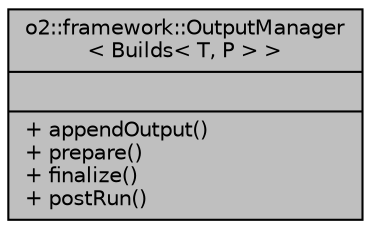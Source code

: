 digraph "o2::framework::OutputManager&lt; Builds&lt; T, P &gt; &gt;"
{
 // INTERACTIVE_SVG=YES
  bgcolor="transparent";
  edge [fontname="Helvetica",fontsize="10",labelfontname="Helvetica",labelfontsize="10"];
  node [fontname="Helvetica",fontsize="10",shape=record];
  Node1 [label="{o2::framework::OutputManager\l\< Builds\< T, P \> \>\n||+ appendOutput()\l+ prepare()\l+ finalize()\l+ postRun()\l}",height=0.2,width=0.4,color="black", fillcolor="grey75", style="filled", fontcolor="black"];
}
